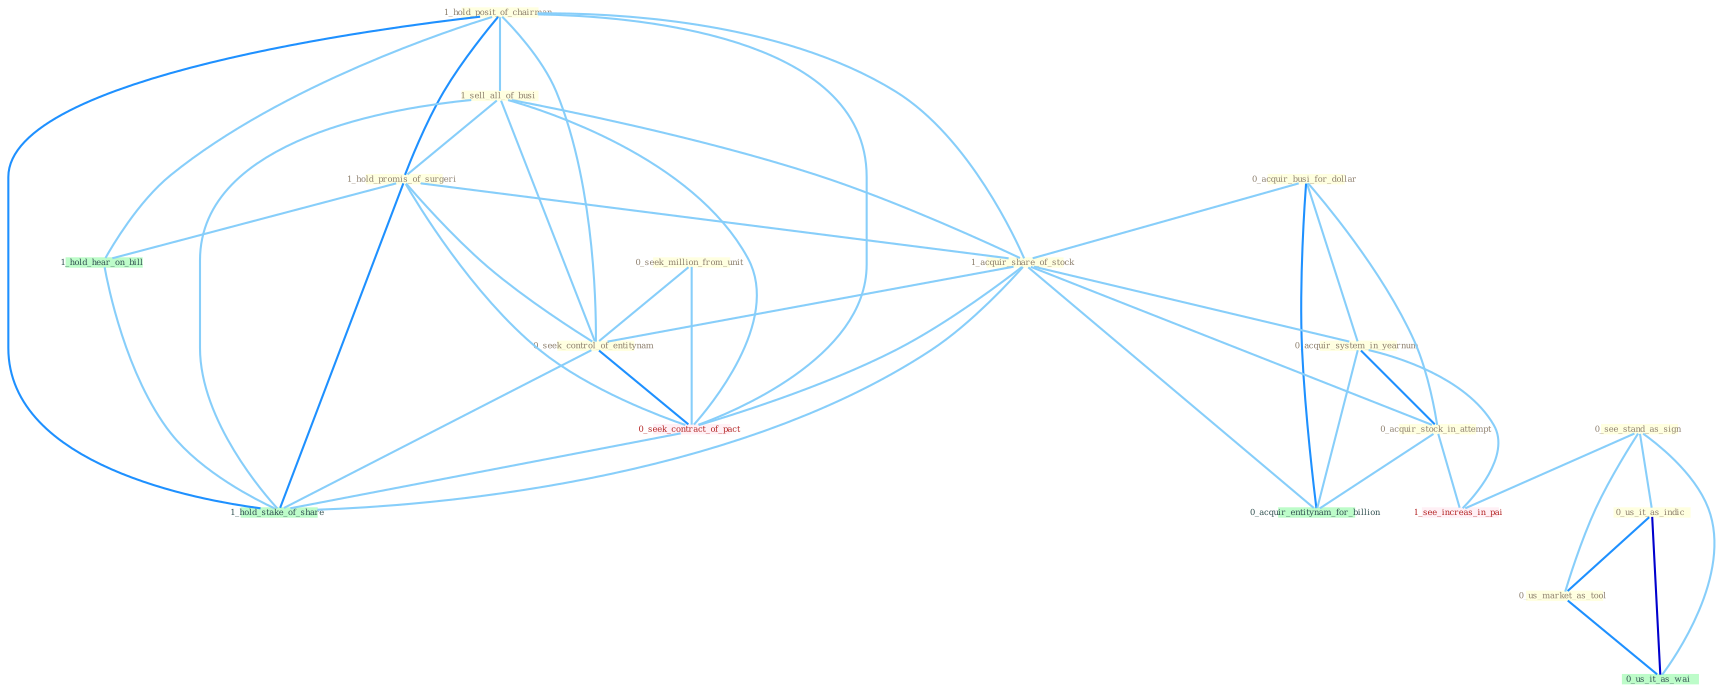 Graph G{ 
    node
    [shape=polygon,style=filled,width=.5,height=.06,color="#BDFCC9",fixedsize=true,fontsize=4,
    fontcolor="#2f4f4f"];
    {node
    [color="#ffffe0", fontcolor="#8b7d6b"] "1_hold_posit_of_chairman " "1_sell_all_of_busi " "1_hold_promis_of_surgeri " "0_acquir_busi_for_dollar " "0_seek_million_from_unit " "0_see_stand_as_sign " "1_acquir_share_of_stock " "0_acquir_system_in_yearnum " "0_acquir_stock_in_attempt " "0_us_it_as_indic " "0_seek_control_of_entitynam " "0_us_market_as_tool "}
{node [color="#fff0f5", fontcolor="#b22222"] "0_seek_contract_of_pact " "1_see_increas_in_pai "}
edge [color="#B0E2FF"];

	"1_hold_posit_of_chairman " -- "1_sell_all_of_busi " [w="1", color="#87cefa" ];
	"1_hold_posit_of_chairman " -- "1_hold_promis_of_surgeri " [w="2", color="#1e90ff" , len=0.8];
	"1_hold_posit_of_chairman " -- "1_acquir_share_of_stock " [w="1", color="#87cefa" ];
	"1_hold_posit_of_chairman " -- "0_seek_control_of_entitynam " [w="1", color="#87cefa" ];
	"1_hold_posit_of_chairman " -- "0_seek_contract_of_pact " [w="1", color="#87cefa" ];
	"1_hold_posit_of_chairman " -- "1_hold_hear_on_bill " [w="1", color="#87cefa" ];
	"1_hold_posit_of_chairman " -- "1_hold_stake_of_share " [w="2", color="#1e90ff" , len=0.8];
	"1_sell_all_of_busi " -- "1_hold_promis_of_surgeri " [w="1", color="#87cefa" ];
	"1_sell_all_of_busi " -- "1_acquir_share_of_stock " [w="1", color="#87cefa" ];
	"1_sell_all_of_busi " -- "0_seek_control_of_entitynam " [w="1", color="#87cefa" ];
	"1_sell_all_of_busi " -- "0_seek_contract_of_pact " [w="1", color="#87cefa" ];
	"1_sell_all_of_busi " -- "1_hold_stake_of_share " [w="1", color="#87cefa" ];
	"1_hold_promis_of_surgeri " -- "1_acquir_share_of_stock " [w="1", color="#87cefa" ];
	"1_hold_promis_of_surgeri " -- "0_seek_control_of_entitynam " [w="1", color="#87cefa" ];
	"1_hold_promis_of_surgeri " -- "0_seek_contract_of_pact " [w="1", color="#87cefa" ];
	"1_hold_promis_of_surgeri " -- "1_hold_hear_on_bill " [w="1", color="#87cefa" ];
	"1_hold_promis_of_surgeri " -- "1_hold_stake_of_share " [w="2", color="#1e90ff" , len=0.8];
	"0_acquir_busi_for_dollar " -- "1_acquir_share_of_stock " [w="1", color="#87cefa" ];
	"0_acquir_busi_for_dollar " -- "0_acquir_system_in_yearnum " [w="1", color="#87cefa" ];
	"0_acquir_busi_for_dollar " -- "0_acquir_stock_in_attempt " [w="1", color="#87cefa" ];
	"0_acquir_busi_for_dollar " -- "0_acquir_entitynam_for_billion " [w="2", color="#1e90ff" , len=0.8];
	"0_seek_million_from_unit " -- "0_seek_control_of_entitynam " [w="1", color="#87cefa" ];
	"0_seek_million_from_unit " -- "0_seek_contract_of_pact " [w="1", color="#87cefa" ];
	"0_see_stand_as_sign " -- "0_us_it_as_indic " [w="1", color="#87cefa" ];
	"0_see_stand_as_sign " -- "0_us_market_as_tool " [w="1", color="#87cefa" ];
	"0_see_stand_as_sign " -- "0_us_it_as_wai " [w="1", color="#87cefa" ];
	"0_see_stand_as_sign " -- "1_see_increas_in_pai " [w="1", color="#87cefa" ];
	"1_acquir_share_of_stock " -- "0_acquir_system_in_yearnum " [w="1", color="#87cefa" ];
	"1_acquir_share_of_stock " -- "0_acquir_stock_in_attempt " [w="1", color="#87cefa" ];
	"1_acquir_share_of_stock " -- "0_seek_control_of_entitynam " [w="1", color="#87cefa" ];
	"1_acquir_share_of_stock " -- "0_seek_contract_of_pact " [w="1", color="#87cefa" ];
	"1_acquir_share_of_stock " -- "0_acquir_entitynam_for_billion " [w="1", color="#87cefa" ];
	"1_acquir_share_of_stock " -- "1_hold_stake_of_share " [w="1", color="#87cefa" ];
	"0_acquir_system_in_yearnum " -- "0_acquir_stock_in_attempt " [w="2", color="#1e90ff" , len=0.8];
	"0_acquir_system_in_yearnum " -- "0_acquir_entitynam_for_billion " [w="1", color="#87cefa" ];
	"0_acquir_system_in_yearnum " -- "1_see_increas_in_pai " [w="1", color="#87cefa" ];
	"0_acquir_stock_in_attempt " -- "0_acquir_entitynam_for_billion " [w="1", color="#87cefa" ];
	"0_acquir_stock_in_attempt " -- "1_see_increas_in_pai " [w="1", color="#87cefa" ];
	"0_us_it_as_indic " -- "0_us_market_as_tool " [w="2", color="#1e90ff" , len=0.8];
	"0_us_it_as_indic " -- "0_us_it_as_wai " [w="3", color="#0000cd" , len=0.6];
	"0_seek_control_of_entitynam " -- "0_seek_contract_of_pact " [w="2", color="#1e90ff" , len=0.8];
	"0_seek_control_of_entitynam " -- "1_hold_stake_of_share " [w="1", color="#87cefa" ];
	"0_us_market_as_tool " -- "0_us_it_as_wai " [w="2", color="#1e90ff" , len=0.8];
	"0_seek_contract_of_pact " -- "1_hold_stake_of_share " [w="1", color="#87cefa" ];
	"1_hold_hear_on_bill " -- "1_hold_stake_of_share " [w="1", color="#87cefa" ];
}